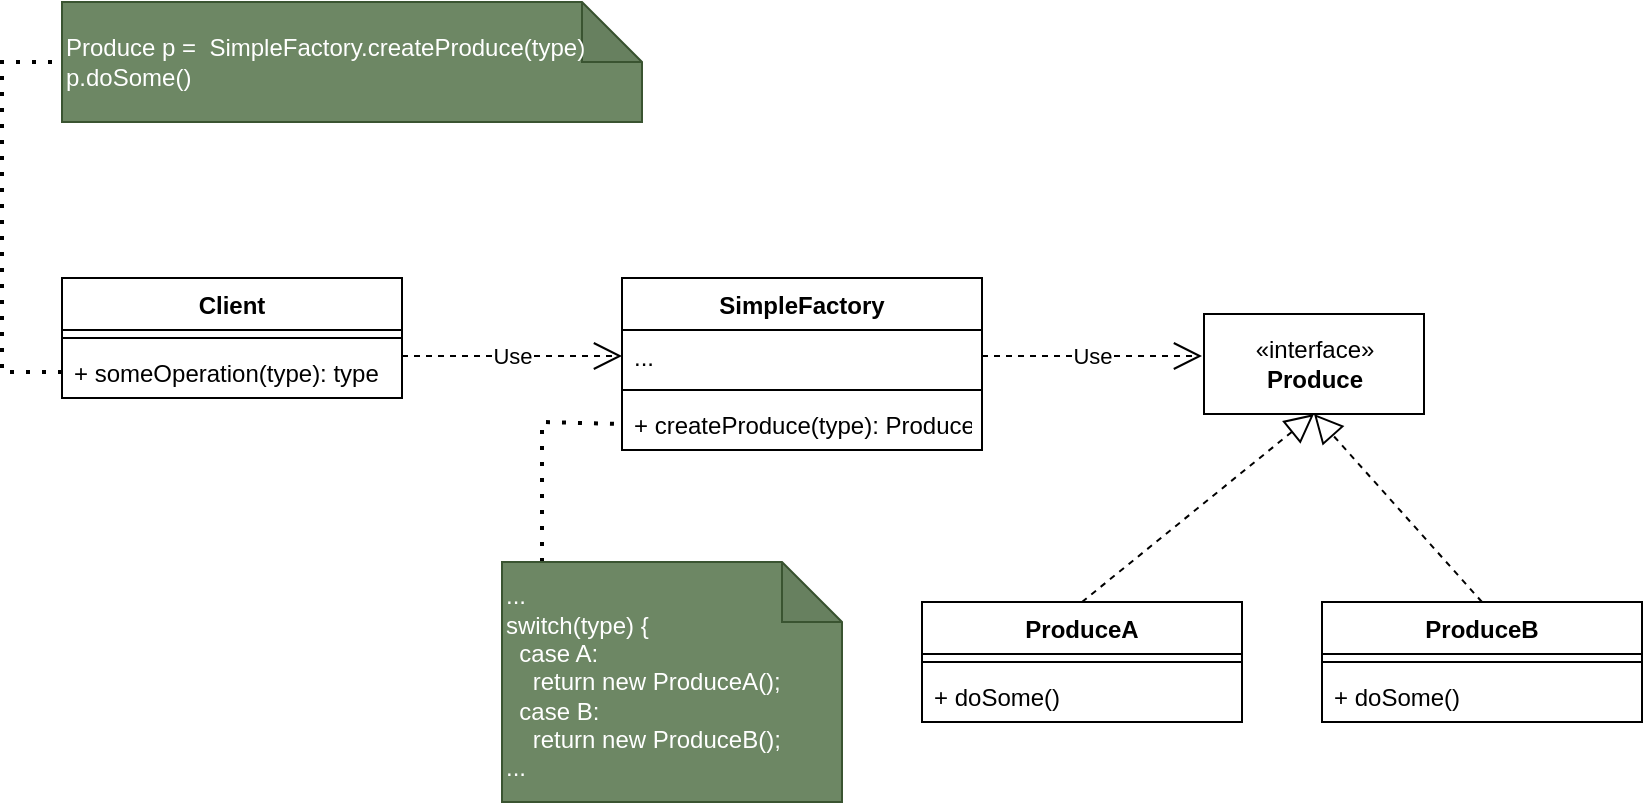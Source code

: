 <mxfile version="20.5.1" type="github">
  <diagram id="C5RBs43oDa-KdzZeNtuy" name="Page-1">
    <mxGraphModel dx="1550" dy="859" grid="1" gridSize="10" guides="1" tooltips="1" connect="1" arrows="1" fold="1" page="1" pageScale="1" pageWidth="827" pageHeight="1169" math="0" shadow="0">
      <root>
        <mxCell id="WIyWlLk6GJQsqaUBKTNV-0" />
        <mxCell id="WIyWlLk6GJQsqaUBKTNV-1" parent="WIyWlLk6GJQsqaUBKTNV-0" />
        <mxCell id="XUfUPmE4cA9INSfi4Rla-4" value="Client" style="swimlane;fontStyle=1;align=center;verticalAlign=top;childLayout=stackLayout;horizontal=1;startSize=26;horizontalStack=0;resizeParent=1;resizeParentMax=0;resizeLast=0;collapsible=1;marginBottom=0;" vertex="1" parent="WIyWlLk6GJQsqaUBKTNV-1">
          <mxGeometry x="35" y="248" width="170" height="60" as="geometry" />
        </mxCell>
        <mxCell id="XUfUPmE4cA9INSfi4Rla-6" value="" style="line;strokeWidth=1;fillColor=none;align=left;verticalAlign=middle;spacingTop=-1;spacingLeft=3;spacingRight=3;rotatable=0;labelPosition=right;points=[];portConstraint=eastwest;strokeColor=inherit;" vertex="1" parent="XUfUPmE4cA9INSfi4Rla-4">
          <mxGeometry y="26" width="170" height="8" as="geometry" />
        </mxCell>
        <mxCell id="XUfUPmE4cA9INSfi4Rla-7" value="+ someOperation(type): type" style="text;strokeColor=none;fillColor=none;align=left;verticalAlign=top;spacingLeft=4;spacingRight=4;overflow=hidden;rotatable=0;points=[[0,0.5],[1,0.5]];portConstraint=eastwest;" vertex="1" parent="XUfUPmE4cA9INSfi4Rla-4">
          <mxGeometry y="34" width="170" height="26" as="geometry" />
        </mxCell>
        <mxCell id="XUfUPmE4cA9INSfi4Rla-8" value="SimpleFactory" style="swimlane;fontStyle=1;align=center;verticalAlign=top;childLayout=stackLayout;horizontal=1;startSize=26;horizontalStack=0;resizeParent=1;resizeParentMax=0;resizeLast=0;collapsible=1;marginBottom=0;" vertex="1" parent="WIyWlLk6GJQsqaUBKTNV-1">
          <mxGeometry x="315" y="248" width="180" height="86" as="geometry" />
        </mxCell>
        <mxCell id="XUfUPmE4cA9INSfi4Rla-9" value="..." style="text;strokeColor=none;fillColor=none;align=left;verticalAlign=top;spacingLeft=4;spacingRight=4;overflow=hidden;rotatable=0;points=[[0,0.5],[1,0.5]];portConstraint=eastwest;" vertex="1" parent="XUfUPmE4cA9INSfi4Rla-8">
          <mxGeometry y="26" width="180" height="26" as="geometry" />
        </mxCell>
        <mxCell id="XUfUPmE4cA9INSfi4Rla-10" value="" style="line;strokeWidth=1;fillColor=none;align=left;verticalAlign=middle;spacingTop=-1;spacingLeft=3;spacingRight=3;rotatable=0;labelPosition=right;points=[];portConstraint=eastwest;strokeColor=inherit;" vertex="1" parent="XUfUPmE4cA9INSfi4Rla-8">
          <mxGeometry y="52" width="180" height="8" as="geometry" />
        </mxCell>
        <mxCell id="XUfUPmE4cA9INSfi4Rla-11" value="+ createProduce(type): Produce" style="text;strokeColor=none;fillColor=none;align=left;verticalAlign=top;spacingLeft=4;spacingRight=4;overflow=hidden;rotatable=0;points=[[0,0.5],[1,0.5]];portConstraint=eastwest;" vertex="1" parent="XUfUPmE4cA9INSfi4Rla-8">
          <mxGeometry y="60" width="180" height="26" as="geometry" />
        </mxCell>
        <mxCell id="XUfUPmE4cA9INSfi4Rla-12" value="«interface»&lt;br&gt;&lt;b&gt;Produce&lt;/b&gt;" style="html=1;" vertex="1" parent="WIyWlLk6GJQsqaUBKTNV-1">
          <mxGeometry x="606" y="266" width="110" height="50" as="geometry" />
        </mxCell>
        <mxCell id="XUfUPmE4cA9INSfi4Rla-17" value="" style="endArrow=block;dashed=1;endFill=0;endSize=12;html=1;rounded=0;exitX=0.5;exitY=0;exitDx=0;exitDy=0;entryX=0.5;entryY=1;entryDx=0;entryDy=0;" edge="1" parent="WIyWlLk6GJQsqaUBKTNV-1" source="XUfUPmE4cA9INSfi4Rla-20" target="XUfUPmE4cA9INSfi4Rla-12">
          <mxGeometry width="160" relative="1" as="geometry">
            <mxPoint x="557" y="406" as="sourcePoint" />
            <mxPoint x="692" y="366" as="targetPoint" />
          </mxGeometry>
        </mxCell>
        <mxCell id="XUfUPmE4cA9INSfi4Rla-18" value="" style="endArrow=block;dashed=1;endFill=0;endSize=12;html=1;rounded=0;exitX=0.5;exitY=0;exitDx=0;exitDy=0;entryX=0.5;entryY=1;entryDx=0;entryDy=0;" edge="1" parent="WIyWlLk6GJQsqaUBKTNV-1" source="XUfUPmE4cA9INSfi4Rla-24" target="XUfUPmE4cA9INSfi4Rla-12">
          <mxGeometry width="160" relative="1" as="geometry">
            <mxPoint x="757" y="406" as="sourcePoint" />
            <mxPoint x="682" y="296" as="targetPoint" />
          </mxGeometry>
        </mxCell>
        <mxCell id="XUfUPmE4cA9INSfi4Rla-19" value="Use" style="endArrow=open;endSize=12;dashed=1;html=1;rounded=0;entryX=0;entryY=0.5;entryDx=0;entryDy=0;" edge="1" parent="WIyWlLk6GJQsqaUBKTNV-1" target="XUfUPmE4cA9INSfi4Rla-9">
          <mxGeometry width="160" relative="1" as="geometry">
            <mxPoint x="205" y="287" as="sourcePoint" />
            <mxPoint x="495" y="310" as="targetPoint" />
          </mxGeometry>
        </mxCell>
        <mxCell id="XUfUPmE4cA9INSfi4Rla-20" value="ProduceA" style="swimlane;fontStyle=1;align=center;verticalAlign=top;childLayout=stackLayout;horizontal=1;startSize=26;horizontalStack=0;resizeParent=1;resizeParentMax=0;resizeLast=0;collapsible=1;marginBottom=0;" vertex="1" parent="WIyWlLk6GJQsqaUBKTNV-1">
          <mxGeometry x="465" y="410" width="160" height="60" as="geometry" />
        </mxCell>
        <mxCell id="XUfUPmE4cA9INSfi4Rla-22" value="" style="line;strokeWidth=1;fillColor=none;align=left;verticalAlign=middle;spacingTop=-1;spacingLeft=3;spacingRight=3;rotatable=0;labelPosition=right;points=[];portConstraint=eastwest;strokeColor=inherit;" vertex="1" parent="XUfUPmE4cA9INSfi4Rla-20">
          <mxGeometry y="26" width="160" height="8" as="geometry" />
        </mxCell>
        <mxCell id="XUfUPmE4cA9INSfi4Rla-23" value="+ doSome()" style="text;strokeColor=none;fillColor=none;align=left;verticalAlign=top;spacingLeft=4;spacingRight=4;overflow=hidden;rotatable=0;points=[[0,0.5],[1,0.5]];portConstraint=eastwest;" vertex="1" parent="XUfUPmE4cA9INSfi4Rla-20">
          <mxGeometry y="34" width="160" height="26" as="geometry" />
        </mxCell>
        <mxCell id="XUfUPmE4cA9INSfi4Rla-24" value="ProduceB" style="swimlane;fontStyle=1;align=center;verticalAlign=top;childLayout=stackLayout;horizontal=1;startSize=26;horizontalStack=0;resizeParent=1;resizeParentMax=0;resizeLast=0;collapsible=1;marginBottom=0;" vertex="1" parent="WIyWlLk6GJQsqaUBKTNV-1">
          <mxGeometry x="665" y="410" width="160" height="60" as="geometry" />
        </mxCell>
        <mxCell id="XUfUPmE4cA9INSfi4Rla-25" value="" style="line;strokeWidth=1;fillColor=none;align=left;verticalAlign=middle;spacingTop=-1;spacingLeft=3;spacingRight=3;rotatable=0;labelPosition=right;points=[];portConstraint=eastwest;strokeColor=inherit;" vertex="1" parent="XUfUPmE4cA9INSfi4Rla-24">
          <mxGeometry y="26" width="160" height="8" as="geometry" />
        </mxCell>
        <mxCell id="XUfUPmE4cA9INSfi4Rla-26" value="+ doSome()" style="text;strokeColor=none;fillColor=none;align=left;verticalAlign=top;spacingLeft=4;spacingRight=4;overflow=hidden;rotatable=0;points=[[0,0.5],[1,0.5]];portConstraint=eastwest;" vertex="1" parent="XUfUPmE4cA9INSfi4Rla-24">
          <mxGeometry y="34" width="160" height="26" as="geometry" />
        </mxCell>
        <mxCell id="XUfUPmE4cA9INSfi4Rla-27" value="Use" style="endArrow=open;endSize=12;dashed=1;html=1;rounded=0;exitX=1;exitY=0.5;exitDx=0;exitDy=0;" edge="1" parent="WIyWlLk6GJQsqaUBKTNV-1" source="XUfUPmE4cA9INSfi4Rla-9">
          <mxGeometry width="160" relative="1" as="geometry">
            <mxPoint x="505" y="290" as="sourcePoint" />
            <mxPoint x="605" y="287" as="targetPoint" />
          </mxGeometry>
        </mxCell>
        <mxCell id="XUfUPmE4cA9INSfi4Rla-28" value="" style="endArrow=none;dashed=1;html=1;dashPattern=1 3;strokeWidth=2;rounded=0;entryX=0;entryY=0.5;entryDx=0;entryDy=0;" edge="1" parent="WIyWlLk6GJQsqaUBKTNV-1" target="XUfUPmE4cA9INSfi4Rla-11">
          <mxGeometry width="50" height="50" relative="1" as="geometry">
            <mxPoint x="275" y="390" as="sourcePoint" />
            <mxPoint x="275" y="320" as="targetPoint" />
            <Array as="points">
              <mxPoint x="275" y="320" />
            </Array>
          </mxGeometry>
        </mxCell>
        <mxCell id="XUfUPmE4cA9INSfi4Rla-30" value="&lt;span style=&quot;&quot;&gt;...&lt;/span&gt;&lt;br style=&quot;&quot;&gt;&lt;span style=&quot;&quot;&gt;switch(type) {&lt;/span&gt;&lt;br style=&quot;&quot;&gt;&lt;span style=&quot;&quot;&gt;&lt;/span&gt;&lt;span style=&quot;&quot;&gt;&amp;nbsp; case A:&lt;/span&gt;&lt;br style=&quot;&quot;&gt;&lt;span style=&quot;&quot;&gt;&lt;/span&gt;&lt;span style=&quot;&quot;&gt;&lt;/span&gt;&lt;span style=&quot;&quot;&gt;&amp;nbsp; &amp;nbsp; return new ProduceA();&lt;/span&gt;&lt;br style=&quot;&quot;&gt;&lt;span style=&quot;&quot;&gt;&lt;/span&gt;&lt;span style=&quot;&quot;&gt;&amp;nbsp; case B:&lt;/span&gt;&lt;br style=&quot;&quot;&gt;&lt;span style=&quot;&quot;&gt;&lt;span style=&quot;&quot;&gt;&lt;/span&gt;&amp;nbsp; &amp;nbsp; r&lt;/span&gt;&lt;span style=&quot;&quot;&gt;eturn new ProduceB();&lt;/span&gt;&lt;br style=&quot;&quot;&gt;&lt;span style=&quot;&quot;&gt;...&lt;/span&gt;" style="shape=note;whiteSpace=wrap;html=1;backgroundOutline=1;darkOpacity=0.05;align=left;fillColor=#6d8764;strokeColor=#3A5431;fontColor=#ffffff;" vertex="1" parent="WIyWlLk6GJQsqaUBKTNV-1">
          <mxGeometry x="255" y="390" width="170" height="120" as="geometry" />
        </mxCell>
        <mxCell id="XUfUPmE4cA9INSfi4Rla-31" value="Produce p =&amp;nbsp; SimpleFactory.createProduce(type)&lt;br&gt;p.doSome()" style="shape=note;whiteSpace=wrap;html=1;backgroundOutline=1;darkOpacity=0.05;align=left;fillColor=#6d8764;strokeColor=#3A5431;fontColor=#ffffff;" vertex="1" parent="WIyWlLk6GJQsqaUBKTNV-1">
          <mxGeometry x="35" y="110" width="290" height="60" as="geometry" />
        </mxCell>
        <mxCell id="XUfUPmE4cA9INSfi4Rla-32" value="" style="endArrow=none;dashed=1;html=1;dashPattern=1 3;strokeWidth=2;rounded=0;entryX=0;entryY=0.5;entryDx=0;entryDy=0;entryPerimeter=0;exitX=0;exitY=0.5;exitDx=0;exitDy=0;" edge="1" parent="WIyWlLk6GJQsqaUBKTNV-1" source="XUfUPmE4cA9INSfi4Rla-7" target="XUfUPmE4cA9INSfi4Rla-31">
          <mxGeometry width="50" height="50" relative="1" as="geometry">
            <mxPoint x="5" y="300" as="sourcePoint" />
            <mxPoint x="25" y="166" as="targetPoint" />
            <Array as="points">
              <mxPoint x="5" y="295" />
              <mxPoint x="5" y="140" />
            </Array>
          </mxGeometry>
        </mxCell>
      </root>
    </mxGraphModel>
  </diagram>
</mxfile>
